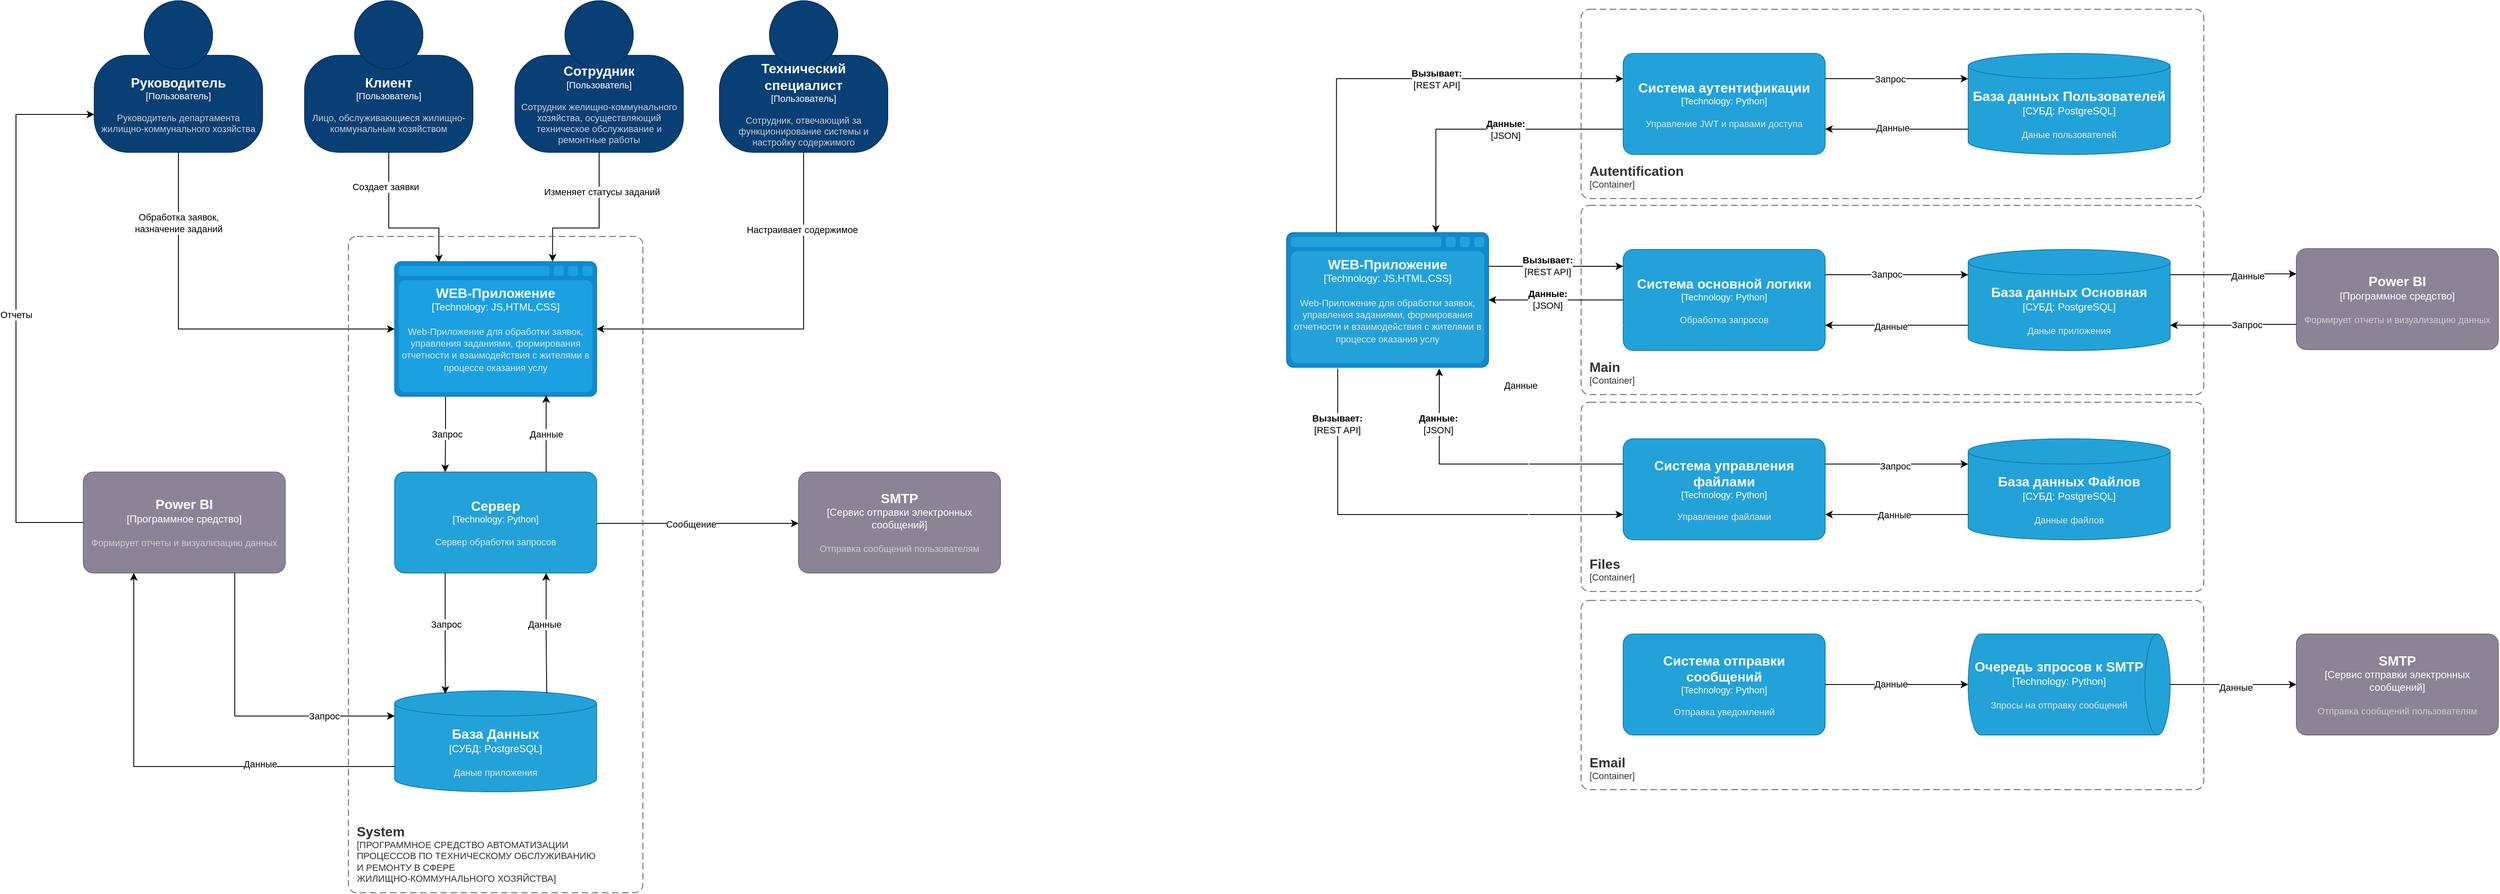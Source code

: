 <mxfile version="28.1.2">
  <diagram name="Страница — 1" id="4g0dmURMCN4IupDgDNnq">
    <mxGraphModel dx="3447" dy="1873" grid="1" gridSize="10" guides="1" tooltips="1" connect="1" arrows="1" fold="1" page="1" pageScale="1" pageWidth="827" pageHeight="1169" math="0" shadow="0">
      <root>
        <mxCell id="0" />
        <mxCell id="1" parent="0" />
        <mxCell id="97r_67RAFMuHjwdIxGZA-103" value="" style="group" vertex="1" connectable="0" parent="1">
          <mxGeometry x="1220" y="80" width="1440" height="927.5" as="geometry" />
        </mxCell>
        <object placeholders="1" c4Name="WEB-Приложение" c4Type="Technology" c4Technology="JS,HTML,CSS" c4Description="Web-Приложение для обработки заявок, управления заданиями, формирования отчетности и взаимодействия с жителями в процессе оказания услу" label="&lt;font style=&quot;font-size: 16px&quot;&gt;&lt;b&gt;%c4Name%&lt;/b&gt;&lt;/font&gt;&lt;div&gt;[%c4Type%:&amp;nbsp;%c4Technology%]&lt;/div&gt;&lt;br&gt;&lt;div&gt;&lt;font style=&quot;font-size: 11px&quot;&gt;&lt;font color=&quot;#E6E6E6&quot;&gt;%c4Description%&lt;/font&gt;&lt;/div&gt;" id="97r_67RAFMuHjwdIxGZA-47">
          <mxCell style="shape=mxgraph.c4.webBrowserContainer2;whiteSpace=wrap;html=1;boundedLbl=1;rounded=0;labelBackgroundColor=none;strokeColor=#118ACD;fillColor=#23A2D9;strokeColor=#118ACD;strokeColor2=#0E7DAD;fontSize=12;fontColor=#ffffff;align=center;metaEdit=1;points=[[0.5,0,0],[1,0.25,0],[1,0.5,0],[1,0.75,0],[0.5,1,0],[0,0.75,0],[0,0.5,0],[0,0.25,0]];resizable=0;" vertex="1" parent="97r_67RAFMuHjwdIxGZA-103">
            <mxGeometry y="265.5" width="240" height="160" as="geometry" />
          </mxCell>
        </object>
        <object placeholders="1" c4Name="База данных Пользователей" c4Type="СУБД" c4Technology="PostgreSQL" c4Description="Даные пользователей" label="&lt;font style=&quot;font-size: 16px&quot;&gt;&lt;b&gt;%c4Name%&lt;/b&gt;&lt;/font&gt;&lt;div&gt;[%c4Type%:&amp;nbsp;%c4Technology%]&lt;/div&gt;&lt;br&gt;&lt;div&gt;&lt;font style=&quot;font-size: 11px&quot;&gt;&lt;font color=&quot;#E6E6E6&quot;&gt;%c4Description%&lt;/font&gt;&lt;/div&gt;" id="97r_67RAFMuHjwdIxGZA-48">
          <mxCell style="shape=cylinder3;size=15;whiteSpace=wrap;html=1;boundedLbl=1;rounded=0;labelBackgroundColor=none;fillColor=#23A2D9;fontSize=12;fontColor=#ffffff;align=center;strokeColor=#0E7DAD;metaEdit=1;points=[[0.5,0,0],[1,0.25,0],[1,0.5,0],[1,0.75,0],[0.5,1,0],[0,0.75,0],[0,0.5,0],[0,0.25,0]];resizable=0;" vertex="1" parent="97r_67RAFMuHjwdIxGZA-103">
            <mxGeometry x="810" y="52.5" width="240" height="120" as="geometry" />
          </mxCell>
        </object>
        <object placeholders="1" c4Name="База данных Основная" c4Type="СУБД" c4Technology="PostgreSQL" c4Description="Даные приложения" label="&lt;font style=&quot;font-size: 16px&quot;&gt;&lt;b&gt;%c4Name%&lt;/b&gt;&lt;/font&gt;&lt;div&gt;[%c4Type%:&amp;nbsp;%c4Technology%]&lt;/div&gt;&lt;br&gt;&lt;div&gt;&lt;font style=&quot;font-size: 11px&quot;&gt;&lt;font color=&quot;#E6E6E6&quot;&gt;%c4Description%&lt;/font&gt;&lt;/div&gt;" id="97r_67RAFMuHjwdIxGZA-49">
          <mxCell style="shape=cylinder3;size=15;whiteSpace=wrap;html=1;boundedLbl=1;rounded=0;labelBackgroundColor=none;fillColor=#23A2D9;fontSize=12;fontColor=#ffffff;align=center;strokeColor=#0E7DAD;metaEdit=1;points=[[0.5,0,0],[1,0.25,0],[1,0.5,0],[1,0.75,0],[0.5,1,0],[0,0.75,0],[0,0.5,0],[0,0.25,0]];resizable=0;" vertex="1" parent="97r_67RAFMuHjwdIxGZA-103">
            <mxGeometry x="810" y="285.5" width="240" height="120" as="geometry" />
          </mxCell>
        </object>
        <object placeholders="1" c4Name="База данных Файлов" c4Type="СУБД" c4Technology="PostgreSQL" c4Description="Данные файлов" label="&lt;font style=&quot;font-size: 16px&quot;&gt;&lt;b&gt;%c4Name%&lt;/b&gt;&lt;/font&gt;&lt;div&gt;[%c4Type%:&amp;nbsp;%c4Technology%]&lt;/div&gt;&lt;br&gt;&lt;div&gt;&lt;font style=&quot;font-size: 11px&quot;&gt;&lt;font color=&quot;#E6E6E6&quot;&gt;%c4Description%&lt;/font&gt;&lt;/div&gt;" id="97r_67RAFMuHjwdIxGZA-50">
          <mxCell style="shape=cylinder3;size=15;whiteSpace=wrap;html=1;boundedLbl=1;rounded=0;labelBackgroundColor=none;fillColor=#23A2D9;fontSize=12;fontColor=#ffffff;align=center;strokeColor=#0E7DAD;metaEdit=1;points=[[0.5,0,0],[1,0.25,0],[1,0.5,0],[1,0.75,0],[0.5,1,0],[0,0.75,0],[0,0.5,0],[0,0.25,0]];resizable=0;" vertex="1" parent="97r_67RAFMuHjwdIxGZA-103">
            <mxGeometry x="810" y="510.5" width="240" height="120" as="geometry" />
          </mxCell>
        </object>
        <object placeholders="1" c4Name="Система основной логики" c4Type="Technology" c4Technology="Python" c4Description="Обработка запросов" label="&lt;font style=&quot;font-size: 16px&quot;&gt;&lt;b&gt;%c4Name%&lt;/b&gt;&lt;/font&gt;&lt;div&gt;[%c4Type%: %c4Technology%]&lt;/div&gt;&lt;br&gt;&lt;div&gt;&lt;font style=&quot;font-size: 11px&quot;&gt;&lt;font color=&quot;#E6E6E6&quot;&gt;%c4Description%&lt;/font&gt;&lt;/div&gt;" id="97r_67RAFMuHjwdIxGZA-51">
          <mxCell style="rounded=1;whiteSpace=wrap;html=1;fontSize=11;labelBackgroundColor=none;fillColor=#23A2D9;fontColor=#ffffff;align=center;arcSize=10;strokeColor=#0E7DAD;metaEdit=1;resizable=0;points=[[0.25,0,0],[0.5,0,0],[0.75,0,0],[1,0.25,0],[1,0.5,0],[1,0.75,0],[0.75,1,0],[0.5,1,0],[0.25,1,0],[0,0.75,0],[0,0.5,0],[0,0.25,0]];" vertex="1" parent="97r_67RAFMuHjwdIxGZA-103">
            <mxGeometry x="400" y="285.5" width="240" height="120" as="geometry" />
          </mxCell>
        </object>
        <object placeholders="1" c4Name="Система отправки сообщений" c4Type="Technology" c4Technology="Python" c4Description="Отправка уведомлений" label="&lt;font style=&quot;font-size: 16px&quot;&gt;&lt;b&gt;%c4Name%&lt;/b&gt;&lt;/font&gt;&lt;div&gt;[%c4Type%: %c4Technology%]&lt;/div&gt;&lt;br&gt;&lt;div&gt;&lt;font style=&quot;font-size: 11px&quot;&gt;&lt;font color=&quot;#E6E6E6&quot;&gt;%c4Description%&lt;/font&gt;&lt;/div&gt;" id="97r_67RAFMuHjwdIxGZA-52">
          <mxCell style="rounded=1;whiteSpace=wrap;html=1;fontSize=11;labelBackgroundColor=none;fillColor=#23A2D9;fontColor=#ffffff;align=center;arcSize=10;strokeColor=#0E7DAD;metaEdit=1;resizable=0;points=[[0.25,0,0],[0.5,0,0],[0.75,0,0],[1,0.25,0],[1,0.5,0],[1,0.75,0],[0.75,1,0],[0.5,1,0],[0.25,1,0],[0,0.75,0],[0,0.5,0],[0,0.25,0]];" vertex="1" parent="97r_67RAFMuHjwdIxGZA-103">
            <mxGeometry x="400" y="742.5" width="240" height="120" as="geometry" />
          </mxCell>
        </object>
        <object placeholders="1" c4Name="Система аутентификации" c4Type="Technology" c4Technology="Python" c4Description="Управление JWT и правами доступа" label="&lt;font style=&quot;font-size: 16px&quot;&gt;&lt;b&gt;%c4Name%&lt;/b&gt;&lt;/font&gt;&lt;div&gt;[%c4Type%: %c4Technology%]&lt;/div&gt;&lt;br&gt;&lt;div&gt;&lt;font style=&quot;font-size: 11px&quot;&gt;&lt;font color=&quot;#E6E6E6&quot;&gt;%c4Description%&lt;/font&gt;&lt;/div&gt;" id="97r_67RAFMuHjwdIxGZA-53">
          <mxCell style="rounded=1;whiteSpace=wrap;html=1;fontSize=11;labelBackgroundColor=none;fillColor=#23A2D9;fontColor=#ffffff;align=center;arcSize=10;strokeColor=#0E7DAD;metaEdit=1;resizable=0;points=[[0.25,0,0],[0.5,0,0],[0.75,0,0],[1,0.25,0],[1,0.5,0],[1,0.75,0],[0.75,1,0],[0.5,1,0],[0.25,1,0],[0,0.75,0],[0,0.5,0],[0,0.25,0]];" vertex="1" parent="97r_67RAFMuHjwdIxGZA-103">
            <mxGeometry x="400" y="52.5" width="240" height="120" as="geometry" />
          </mxCell>
        </object>
        <object placeholders="1" c4Name="Система управления файлами" c4Type="Technology" c4Technology="Python" c4Description="Управление файлами" label="&lt;font style=&quot;font-size: 16px&quot;&gt;&lt;b&gt;%c4Name%&lt;/b&gt;&lt;/font&gt;&lt;div&gt;[%c4Type%: %c4Technology%]&lt;/div&gt;&lt;br&gt;&lt;div&gt;&lt;font style=&quot;font-size: 11px&quot;&gt;&lt;font color=&quot;#E6E6E6&quot;&gt;%c4Description%&lt;/font&gt;&lt;/div&gt;" id="97r_67RAFMuHjwdIxGZA-54">
          <mxCell style="rounded=1;whiteSpace=wrap;html=1;fontSize=11;labelBackgroundColor=none;fillColor=#23A2D9;fontColor=#ffffff;align=center;arcSize=10;strokeColor=#0E7DAD;metaEdit=1;resizable=0;points=[[0.25,0,0],[0.5,0,0],[0.75,0,0],[1,0.25,0],[1,0.5,0],[1,0.75,0],[0.75,1,0],[0.5,1,0],[0.25,1,0],[0,0.75,0],[0,0.5,0],[0,0.25,0]];" vertex="1" parent="97r_67RAFMuHjwdIxGZA-103">
            <mxGeometry x="400" y="510.5" width="240" height="120" as="geometry" />
          </mxCell>
        </object>
        <object placeholders="1" c4Name="Очередь зпросов к SMTP" c4Type="Technology" c4Technology="Python" c4Description="Зпросы на отправку сообщений" label="&lt;font style=&quot;font-size: 16px&quot;&gt;&lt;b&gt;%c4Name%&lt;/b&gt;&lt;/font&gt;&lt;div&gt;[%c4Type%:&amp;nbsp;%c4Technology%]&lt;/div&gt;&lt;br&gt;&lt;div&gt;&lt;font style=&quot;font-size: 11px&quot;&gt;&lt;font color=&quot;#E6E6E6&quot;&gt;%c4Description%&lt;/font&gt;&lt;/div&gt;" id="97r_67RAFMuHjwdIxGZA-55">
          <mxCell style="shape=cylinder3;size=15;direction=south;whiteSpace=wrap;html=1;boundedLbl=1;rounded=0;labelBackgroundColor=none;fillColor=#23A2D9;fontSize=12;fontColor=#ffffff;align=center;strokeColor=#0E7DAD;metaEdit=1;points=[[0.5,0,0],[1,0.25,0],[1,0.5,0],[1,0.75,0],[0.5,1,0],[0,0.75,0],[0,0.5,0],[0,0.25,0]];resizable=0;" vertex="1" parent="97r_67RAFMuHjwdIxGZA-103">
            <mxGeometry x="810" y="742.5" width="240" height="120" as="geometry" />
          </mxCell>
        </object>
        <object placeholders="1" c4Name="SMTP" c4Type="Сервис отправки электронных сообщений" c4Description="Отправка сообщений пользователям" label="&lt;font style=&quot;font-size: 16px&quot;&gt;&lt;b&gt;%c4Name%&lt;/b&gt;&lt;/font&gt;&lt;div&gt;[%c4Type%]&lt;/div&gt;&lt;br&gt;&lt;div&gt;&lt;font style=&quot;font-size: 11px&quot;&gt;&lt;font color=&quot;#cccccc&quot;&gt;%c4Description%&lt;/font&gt;&lt;/div&gt;" id="97r_67RAFMuHjwdIxGZA-56">
          <mxCell style="rounded=1;whiteSpace=wrap;html=1;labelBackgroundColor=none;fillColor=#8C8496;fontColor=#ffffff;align=center;arcSize=10;strokeColor=#736782;metaEdit=1;resizable=0;points=[[0.25,0,0],[0.5,0,0],[0.75,0,0],[1,0.25,0],[1,0.5,0],[1,0.75,0],[0.75,1,0],[0.5,1,0],[0.25,1,0],[0,0.75,0],[0,0.5,0],[0,0.25,0]];" vertex="1" parent="97r_67RAFMuHjwdIxGZA-103">
            <mxGeometry x="1200" y="742.5" width="240" height="120" as="geometry" />
          </mxCell>
        </object>
        <object placeholders="1" c4Name="Autentification" c4Type="ContainerScopeBoundary" c4Application="Container" label="&lt;font style=&quot;font-size: 16px&quot;&gt;&lt;b&gt;&lt;div style=&quot;text-align: left&quot;&gt;%c4Name%&lt;/div&gt;&lt;/b&gt;&lt;/font&gt;&lt;div style=&quot;text-align: left&quot;&gt;[%c4Application%]&lt;/div&gt;" id="97r_67RAFMuHjwdIxGZA-57">
          <mxCell style="rounded=1;fontSize=11;whiteSpace=wrap;html=1;dashed=1;arcSize=20;fillColor=none;strokeColor=#666666;fontColor=#333333;labelBackgroundColor=none;align=left;verticalAlign=bottom;labelBorderColor=none;spacingTop=0;spacing=10;dashPattern=8 4;metaEdit=1;rotatable=0;perimeter=rectanglePerimeter;noLabel=0;labelPadding=0;allowArrows=0;connectable=0;expand=0;recursiveResize=0;editable=1;pointerEvents=0;absoluteArcSize=1;points=[[0.25,0,0],[0.5,0,0],[0.75,0,0],[1,0.25,0],[1,0.5,0],[1,0.75,0],[0.75,1,0],[0.5,1,0],[0.25,1,0],[0,0.75,0],[0,0.5,0],[0,0.25,0]];" vertex="1" parent="97r_67RAFMuHjwdIxGZA-103">
            <mxGeometry x="350" width="740" height="225" as="geometry" />
          </mxCell>
        </object>
        <object placeholders="1" c4Name="Main" c4Type="ContainerScopeBoundary" c4Application="Container" label="&lt;font style=&quot;font-size: 16px&quot;&gt;&lt;b&gt;&lt;div style=&quot;text-align: left&quot;&gt;%c4Name%&lt;/div&gt;&lt;/b&gt;&lt;/font&gt;&lt;div style=&quot;text-align: left&quot;&gt;[%c4Application%]&lt;/div&gt;" id="97r_67RAFMuHjwdIxGZA-58">
          <mxCell style="rounded=1;fontSize=11;whiteSpace=wrap;html=1;dashed=1;arcSize=20;fillColor=none;strokeColor=#666666;fontColor=#333333;labelBackgroundColor=none;align=left;verticalAlign=bottom;labelBorderColor=none;spacingTop=0;spacing=10;dashPattern=8 4;metaEdit=1;rotatable=0;perimeter=rectanglePerimeter;noLabel=0;labelPadding=0;allowArrows=0;connectable=0;expand=0;recursiveResize=0;editable=1;pointerEvents=0;absoluteArcSize=1;points=[[0.25,0,0],[0.5,0,0],[0.75,0,0],[1,0.25,0],[1,0.5,0],[1,0.75,0],[0.75,1,0],[0.5,1,0],[0.25,1,0],[0,0.75,0],[0,0.5,0],[0,0.25,0]];" vertex="1" parent="97r_67RAFMuHjwdIxGZA-103">
            <mxGeometry x="350" y="233" width="740" height="225" as="geometry" />
          </mxCell>
        </object>
        <object placeholders="1" c4Name="Files" c4Type="ContainerScopeBoundary" c4Application="Container" label="&lt;font style=&quot;font-size: 16px&quot;&gt;&lt;b&gt;&lt;div style=&quot;text-align: left&quot;&gt;%c4Name%&lt;/div&gt;&lt;/b&gt;&lt;/font&gt;&lt;div style=&quot;text-align: left&quot;&gt;[%c4Application%]&lt;/div&gt;" id="97r_67RAFMuHjwdIxGZA-59">
          <mxCell style="rounded=1;fontSize=11;whiteSpace=wrap;html=1;dashed=1;arcSize=20;fillColor=none;strokeColor=#666666;fontColor=#333333;labelBackgroundColor=none;align=left;verticalAlign=bottom;labelBorderColor=none;spacingTop=0;spacing=10;dashPattern=8 4;metaEdit=1;rotatable=0;perimeter=rectanglePerimeter;noLabel=0;labelPadding=0;allowArrows=0;connectable=0;expand=0;recursiveResize=0;editable=1;pointerEvents=0;absoluteArcSize=1;points=[[0.25,0,0],[0.5,0,0],[0.75,0,0],[1,0.25,0],[1,0.5,0],[1,0.75,0],[0.75,1,0],[0.5,1,0],[0.25,1,0],[0,0.75,0],[0,0.5,0],[0,0.25,0]];" vertex="1" parent="97r_67RAFMuHjwdIxGZA-103">
            <mxGeometry x="350" y="467" width="740" height="225" as="geometry" />
          </mxCell>
        </object>
        <object placeholders="1" c4Name="Email" c4Type="ContainerScopeBoundary" c4Application="Container" label="&lt;font style=&quot;font-size: 16px&quot;&gt;&lt;b&gt;&lt;div style=&quot;text-align: left&quot;&gt;%c4Name%&lt;/div&gt;&lt;/b&gt;&lt;/font&gt;&lt;div style=&quot;text-align: left&quot;&gt;[%c4Application%]&lt;/div&gt;" id="97r_67RAFMuHjwdIxGZA-60">
          <mxCell style="rounded=1;fontSize=11;whiteSpace=wrap;html=1;dashed=1;arcSize=20;fillColor=none;strokeColor=#666666;fontColor=#333333;labelBackgroundColor=none;align=left;verticalAlign=bottom;labelBorderColor=none;spacingTop=0;spacing=10;dashPattern=8 4;metaEdit=1;rotatable=0;perimeter=rectanglePerimeter;noLabel=0;labelPadding=0;allowArrows=0;connectable=0;expand=0;recursiveResize=0;editable=1;pointerEvents=0;absoluteArcSize=1;points=[[0.25,0,0],[0.5,0,0],[0.75,0,0],[1,0.25,0],[1,0.5,0],[1,0.75,0],[0.75,1,0],[0.5,1,0],[0.25,1,0],[0,0.75,0],[0,0.5,0],[0,0.25,0]];" vertex="1" parent="97r_67RAFMuHjwdIxGZA-103">
            <mxGeometry x="350" y="702.5" width="740" height="225" as="geometry" />
          </mxCell>
        </object>
        <mxCell id="97r_67RAFMuHjwdIxGZA-61" style="edgeStyle=orthogonalEdgeStyle;rounded=0;orthogonalLoop=1;jettySize=auto;html=1;exitX=0.247;exitY=0;exitDx=0;exitDy=0;exitPerimeter=0;entryX=0;entryY=0.25;entryDx=0;entryDy=0;entryPerimeter=0;" edge="1" parent="97r_67RAFMuHjwdIxGZA-103" source="97r_67RAFMuHjwdIxGZA-47" target="97r_67RAFMuHjwdIxGZA-53">
          <mxGeometry relative="1" as="geometry" />
        </mxCell>
        <mxCell id="97r_67RAFMuHjwdIxGZA-85" value="&lt;b&gt;Вызывает:&lt;/b&gt;&lt;br&gt;[REST API]" style="edgeLabel;html=1;align=center;verticalAlign=middle;resizable=0;points=[];" vertex="1" connectable="0" parent="97r_67RAFMuHjwdIxGZA-61">
          <mxGeometry x="0.152" relative="1" as="geometry">
            <mxPoint as="offset" />
          </mxGeometry>
        </mxCell>
        <mxCell id="97r_67RAFMuHjwdIxGZA-62" style="edgeStyle=orthogonalEdgeStyle;rounded=0;orthogonalLoop=1;jettySize=auto;html=1;exitX=1;exitY=0.25;exitDx=0;exitDy=0;exitPerimeter=0;entryX=0;entryY=0.25;entryDx=0;entryDy=0;entryPerimeter=0;" edge="1" parent="97r_67RAFMuHjwdIxGZA-103" source="97r_67RAFMuHjwdIxGZA-53" target="97r_67RAFMuHjwdIxGZA-48">
          <mxGeometry relative="1" as="geometry" />
        </mxCell>
        <mxCell id="97r_67RAFMuHjwdIxGZA-92" value="Запрос" style="edgeLabel;html=1;align=center;verticalAlign=middle;resizable=0;points=[];" vertex="1" connectable="0" parent="97r_67RAFMuHjwdIxGZA-62">
          <mxGeometry x="-0.102" relative="1" as="geometry">
            <mxPoint as="offset" />
          </mxGeometry>
        </mxCell>
        <mxCell id="97r_67RAFMuHjwdIxGZA-63" style="edgeStyle=orthogonalEdgeStyle;rounded=0;orthogonalLoop=1;jettySize=auto;html=1;exitX=0;exitY=0.75;exitDx=0;exitDy=0;exitPerimeter=0;entryX=1;entryY=0.75;entryDx=0;entryDy=0;entryPerimeter=0;" edge="1" parent="97r_67RAFMuHjwdIxGZA-103" source="97r_67RAFMuHjwdIxGZA-48" target="97r_67RAFMuHjwdIxGZA-53">
          <mxGeometry relative="1" as="geometry" />
        </mxCell>
        <mxCell id="97r_67RAFMuHjwdIxGZA-93" value="Данные" style="edgeLabel;html=1;align=center;verticalAlign=middle;resizable=0;points=[];" vertex="1" connectable="0" parent="97r_67RAFMuHjwdIxGZA-63">
          <mxGeometry x="0.059" y="-2" relative="1" as="geometry">
            <mxPoint as="offset" />
          </mxGeometry>
        </mxCell>
        <mxCell id="97r_67RAFMuHjwdIxGZA-64" style="edgeStyle=orthogonalEdgeStyle;rounded=0;orthogonalLoop=1;jettySize=auto;html=1;exitX=1;exitY=0.25;exitDx=0;exitDy=0;exitPerimeter=0;entryX=0;entryY=0.25;entryDx=0;entryDy=0;entryPerimeter=0;" edge="1" parent="97r_67RAFMuHjwdIxGZA-103" source="97r_67RAFMuHjwdIxGZA-51" target="97r_67RAFMuHjwdIxGZA-49">
          <mxGeometry relative="1" as="geometry" />
        </mxCell>
        <mxCell id="97r_67RAFMuHjwdIxGZA-94" value="Запрос" style="edgeLabel;html=1;align=center;verticalAlign=middle;resizable=0;points=[];" vertex="1" connectable="0" parent="97r_67RAFMuHjwdIxGZA-64">
          <mxGeometry x="-0.143" y="1" relative="1" as="geometry">
            <mxPoint as="offset" />
          </mxGeometry>
        </mxCell>
        <mxCell id="97r_67RAFMuHjwdIxGZA-65" style="edgeStyle=orthogonalEdgeStyle;rounded=0;orthogonalLoop=1;jettySize=auto;html=1;exitX=0;exitY=0.75;exitDx=0;exitDy=0;exitPerimeter=0;entryX=1;entryY=0.75;entryDx=0;entryDy=0;entryPerimeter=0;" edge="1" parent="97r_67RAFMuHjwdIxGZA-103" source="97r_67RAFMuHjwdIxGZA-49" target="97r_67RAFMuHjwdIxGZA-51">
          <mxGeometry relative="1" as="geometry" />
        </mxCell>
        <mxCell id="97r_67RAFMuHjwdIxGZA-95" value="Данные" style="edgeLabel;html=1;align=center;verticalAlign=middle;resizable=0;points=[];" vertex="1" connectable="0" parent="97r_67RAFMuHjwdIxGZA-65">
          <mxGeometry x="0.087" y="1" relative="1" as="geometry">
            <mxPoint as="offset" />
          </mxGeometry>
        </mxCell>
        <mxCell id="97r_67RAFMuHjwdIxGZA-66" style="edgeStyle=orthogonalEdgeStyle;rounded=0;orthogonalLoop=1;jettySize=auto;html=1;exitX=1;exitY=0.25;exitDx=0;exitDy=0;exitPerimeter=0;entryX=0;entryY=0.25;entryDx=0;entryDy=0;entryPerimeter=0;" edge="1" parent="97r_67RAFMuHjwdIxGZA-103" source="97r_67RAFMuHjwdIxGZA-54" target="97r_67RAFMuHjwdIxGZA-50">
          <mxGeometry relative="1" as="geometry" />
        </mxCell>
        <mxCell id="97r_67RAFMuHjwdIxGZA-96" value="Запрос" style="edgeLabel;html=1;align=center;verticalAlign=middle;resizable=0;points=[];" vertex="1" connectable="0" parent="97r_67RAFMuHjwdIxGZA-66">
          <mxGeometry x="-0.031" y="-2" relative="1" as="geometry">
            <mxPoint as="offset" />
          </mxGeometry>
        </mxCell>
        <mxCell id="97r_67RAFMuHjwdIxGZA-67" style="edgeStyle=orthogonalEdgeStyle;rounded=0;orthogonalLoop=1;jettySize=auto;html=1;exitX=0;exitY=0.75;exitDx=0;exitDy=0;exitPerimeter=0;entryX=1;entryY=0.75;entryDx=0;entryDy=0;entryPerimeter=0;" edge="1" parent="97r_67RAFMuHjwdIxGZA-103" source="97r_67RAFMuHjwdIxGZA-50" target="97r_67RAFMuHjwdIxGZA-54">
          <mxGeometry relative="1" as="geometry" />
        </mxCell>
        <mxCell id="97r_67RAFMuHjwdIxGZA-97" value="Данные" style="edgeLabel;html=1;align=center;verticalAlign=middle;resizable=0;points=[];" vertex="1" connectable="0" parent="97r_67RAFMuHjwdIxGZA-67">
          <mxGeometry x="0.04" relative="1" as="geometry">
            <mxPoint as="offset" />
          </mxGeometry>
        </mxCell>
        <mxCell id="97r_67RAFMuHjwdIxGZA-71" style="edgeStyle=orthogonalEdgeStyle;rounded=0;orthogonalLoop=1;jettySize=auto;html=1;exitX=1;exitY=0.5;exitDx=0;exitDy=0;exitPerimeter=0;entryX=0.5;entryY=1;entryDx=0;entryDy=0;entryPerimeter=0;" edge="1" parent="97r_67RAFMuHjwdIxGZA-103" source="97r_67RAFMuHjwdIxGZA-52" target="97r_67RAFMuHjwdIxGZA-55">
          <mxGeometry relative="1" as="geometry" />
        </mxCell>
        <mxCell id="97r_67RAFMuHjwdIxGZA-99" value="Данные" style="edgeLabel;html=1;align=center;verticalAlign=middle;resizable=0;points=[];" vertex="1" connectable="0" parent="97r_67RAFMuHjwdIxGZA-71">
          <mxGeometry x="-0.081" y="1" relative="1" as="geometry">
            <mxPoint as="offset" />
          </mxGeometry>
        </mxCell>
        <mxCell id="97r_67RAFMuHjwdIxGZA-72" style="edgeStyle=orthogonalEdgeStyle;rounded=0;orthogonalLoop=1;jettySize=auto;html=1;exitX=0.5;exitY=0;exitDx=0;exitDy=0;exitPerimeter=0;entryX=0;entryY=0.5;entryDx=0;entryDy=0;entryPerimeter=0;" edge="1" parent="97r_67RAFMuHjwdIxGZA-103" source="97r_67RAFMuHjwdIxGZA-55" target="97r_67RAFMuHjwdIxGZA-56">
          <mxGeometry relative="1" as="geometry" />
        </mxCell>
        <mxCell id="97r_67RAFMuHjwdIxGZA-100" value="Данные" style="edgeLabel;html=1;align=center;verticalAlign=middle;resizable=0;points=[];" vertex="1" connectable="0" parent="97r_67RAFMuHjwdIxGZA-72">
          <mxGeometry x="0.042" y="-3" relative="1" as="geometry">
            <mxPoint as="offset" />
          </mxGeometry>
        </mxCell>
        <mxCell id="97r_67RAFMuHjwdIxGZA-73" style="edgeStyle=orthogonalEdgeStyle;rounded=0;orthogonalLoop=1;jettySize=auto;html=1;exitX=0;exitY=0.75;exitDx=0;exitDy=0;exitPerimeter=0;entryX=0.739;entryY=0;entryDx=0;entryDy=0;entryPerimeter=0;" edge="1" parent="97r_67RAFMuHjwdIxGZA-103" source="97r_67RAFMuHjwdIxGZA-53" target="97r_67RAFMuHjwdIxGZA-47">
          <mxGeometry relative="1" as="geometry" />
        </mxCell>
        <mxCell id="97r_67RAFMuHjwdIxGZA-74" style="edgeStyle=orthogonalEdgeStyle;rounded=0;orthogonalLoop=1;jettySize=auto;html=1;exitX=1;exitY=0.25;exitDx=0;exitDy=0;exitPerimeter=0;" edge="1" parent="97r_67RAFMuHjwdIxGZA-103" source="97r_67RAFMuHjwdIxGZA-47">
          <mxGeometry relative="1" as="geometry">
            <mxPoint x="400" y="305.5" as="targetPoint" />
          </mxGeometry>
        </mxCell>
        <mxCell id="97r_67RAFMuHjwdIxGZA-75" style="edgeStyle=orthogonalEdgeStyle;rounded=0;orthogonalLoop=1;jettySize=auto;html=1;exitX=1;exitY=0.5;exitDx=0;exitDy=0;exitPerimeter=0;entryX=0;entryY=0.5;entryDx=0;entryDy=0;entryPerimeter=0;startArrow=classic;startFill=1;endArrow=none;endFill=0;" edge="1" parent="97r_67RAFMuHjwdIxGZA-103" source="97r_67RAFMuHjwdIxGZA-47" target="97r_67RAFMuHjwdIxGZA-51">
          <mxGeometry relative="1" as="geometry" />
        </mxCell>
        <mxCell id="97r_67RAFMuHjwdIxGZA-76" style="edgeStyle=orthogonalEdgeStyle;rounded=0;orthogonalLoop=1;jettySize=auto;html=1;exitX=0;exitY=0.25;exitDx=0;exitDy=0;exitPerimeter=0;entryX=0.756;entryY=1.01;entryDx=0;entryDy=0;entryPerimeter=0;" edge="1" parent="97r_67RAFMuHjwdIxGZA-103" source="97r_67RAFMuHjwdIxGZA-54" target="97r_67RAFMuHjwdIxGZA-47">
          <mxGeometry relative="1" as="geometry" />
        </mxCell>
        <mxCell id="97r_67RAFMuHjwdIxGZA-77" style="edgeStyle=orthogonalEdgeStyle;rounded=0;orthogonalLoop=1;jettySize=auto;html=1;exitX=0;exitY=0.75;exitDx=0;exitDy=0;exitPerimeter=0;entryX=0.253;entryY=1.01;entryDx=0;entryDy=0;entryPerimeter=0;startArrow=classic;startFill=1;endArrow=none;endFill=0;" edge="1" parent="97r_67RAFMuHjwdIxGZA-103" source="97r_67RAFMuHjwdIxGZA-54" target="97r_67RAFMuHjwdIxGZA-47">
          <mxGeometry relative="1" as="geometry" />
        </mxCell>
        <object placeholders="1" c4Type="Relationship" id="97r_67RAFMuHjwdIxGZA-79">
          <mxCell style="endArrow=classic;html=1;fontSize=10;fontColor=#404040;strokeWidth=1;endFill=1;strokeColor=#FFFFFF;elbow=vertical;metaEdit=1;endSize=6;startSize=5;jumpStyle=arc;jumpSize=16;rounded=0;edgeStyle=orthogonalEdgeStyle;shadow=0;exitX=0;exitY=0.75;exitDx=0;exitDy=0;exitPerimeter=0;entryX=0;entryY=0.5;entryDx=0;entryDy=0;entryPerimeter=0;" edge="1" parent="97r_67RAFMuHjwdIxGZA-103" source="97r_67RAFMuHjwdIxGZA-51" target="97r_67RAFMuHjwdIxGZA-52">
            <mxGeometry width="240" relative="1" as="geometry">
              <mxPoint x="190" y="412.5" as="sourcePoint" />
              <mxPoint x="310" y="632.5" as="targetPoint" />
              <Array as="points">
                <mxPoint x="280" y="375.5" />
                <mxPoint x="280" y="802.5" />
              </Array>
            </mxGeometry>
          </mxCell>
        </object>
        <mxCell id="97r_67RAFMuHjwdIxGZA-98" value="Данные" style="edgeLabel;html=1;align=center;verticalAlign=middle;resizable=0;points=[];" vertex="1" connectable="0" parent="97r_67RAFMuHjwdIxGZA-79">
          <mxGeometry x="-0.427" y="-2" relative="1" as="geometry">
            <mxPoint as="offset" />
          </mxGeometry>
        </mxCell>
        <object placeholders="1" c4Name="Power BI" c4Type="Программное средство" c4Description="Формирует отчеты и визуализацию данных" label="&lt;font style=&quot;font-size: 16px&quot;&gt;&lt;b&gt;%c4Name%&lt;/b&gt;&lt;/font&gt;&lt;div&gt;[%c4Type%]&lt;/div&gt;&lt;br&gt;&lt;div&gt;&lt;font style=&quot;font-size: 11px&quot;&gt;&lt;font color=&quot;#cccccc&quot;&gt;%c4Description%&lt;/font&gt;&lt;/div&gt;" id="97r_67RAFMuHjwdIxGZA-80">
          <mxCell style="rounded=1;whiteSpace=wrap;html=1;labelBackgroundColor=none;fillColor=#8C8496;fontColor=#ffffff;align=center;arcSize=10;strokeColor=#736782;metaEdit=1;resizable=0;points=[[0.25,0,0],[0.5,0,0],[0.75,0,0],[1,0.25,0],[1,0.5,0],[1,0.75,0],[0.75,1,0],[0.5,1,0],[0.25,1,0],[0,0.75,0],[0,0.5,0],[0,0.25,0]];" vertex="1" parent="97r_67RAFMuHjwdIxGZA-103">
            <mxGeometry x="1200" y="284.5" width="240" height="120" as="geometry" />
          </mxCell>
        </object>
        <mxCell id="97r_67RAFMuHjwdIxGZA-81" style="edgeStyle=orthogonalEdgeStyle;rounded=0;orthogonalLoop=1;jettySize=auto;html=1;exitX=1;exitY=0.25;exitDx=0;exitDy=0;exitPerimeter=0;entryX=0;entryY=0.25;entryDx=0;entryDy=0;entryPerimeter=0;" edge="1" parent="97r_67RAFMuHjwdIxGZA-103" source="97r_67RAFMuHjwdIxGZA-49" target="97r_67RAFMuHjwdIxGZA-80">
          <mxGeometry relative="1" as="geometry" />
        </mxCell>
        <mxCell id="97r_67RAFMuHjwdIxGZA-102" value="Данные" style="edgeLabel;html=1;align=center;verticalAlign=middle;resizable=0;points=[];" vertex="1" connectable="0" parent="97r_67RAFMuHjwdIxGZA-81">
          <mxGeometry x="0.225" y="-2" relative="1" as="geometry">
            <mxPoint as="offset" />
          </mxGeometry>
        </mxCell>
        <mxCell id="97r_67RAFMuHjwdIxGZA-82" style="edgeStyle=orthogonalEdgeStyle;rounded=0;orthogonalLoop=1;jettySize=auto;html=1;exitX=0;exitY=0.75;exitDx=0;exitDy=0;exitPerimeter=0;entryX=1;entryY=0.75;entryDx=0;entryDy=0;entryPerimeter=0;" edge="1" parent="97r_67RAFMuHjwdIxGZA-103" source="97r_67RAFMuHjwdIxGZA-80" target="97r_67RAFMuHjwdIxGZA-49">
          <mxGeometry relative="1" as="geometry" />
        </mxCell>
        <mxCell id="97r_67RAFMuHjwdIxGZA-101" value="Запрос" style="edgeLabel;html=1;align=center;verticalAlign=middle;resizable=0;points=[];" vertex="1" connectable="0" parent="97r_67RAFMuHjwdIxGZA-82">
          <mxGeometry x="-0.21" relative="1" as="geometry">
            <mxPoint as="offset" />
          </mxGeometry>
        </mxCell>
        <mxCell id="97r_67RAFMuHjwdIxGZA-86" value="&lt;b&gt;Вызывает:&lt;/b&gt;&lt;br&gt;[REST API]" style="edgeLabel;html=1;align=center;verticalAlign=middle;resizable=0;points=[];" vertex="1" connectable="0" parent="97r_67RAFMuHjwdIxGZA-103">
          <mxGeometry x="310" y="304.5" as="geometry" />
        </mxCell>
        <mxCell id="97r_67RAFMuHjwdIxGZA-87" value="&lt;b&gt;Вызывает:&lt;/b&gt;&lt;br&gt;[REST API]" style="edgeLabel;html=1;align=center;verticalAlign=middle;resizable=0;points=[];" vertex="1" connectable="0" parent="97r_67RAFMuHjwdIxGZA-103">
          <mxGeometry x="60" y="492.5" as="geometry" />
        </mxCell>
        <mxCell id="97r_67RAFMuHjwdIxGZA-88" value="&lt;b&gt;Данные:&lt;/b&gt;&lt;br&gt;[JSON]" style="edgeLabel;html=1;align=center;verticalAlign=middle;resizable=0;points=[];" vertex="1" connectable="0" parent="97r_67RAFMuHjwdIxGZA-103">
          <mxGeometry x="260" y="142.5" as="geometry" />
        </mxCell>
        <mxCell id="97r_67RAFMuHjwdIxGZA-90" value="&lt;b&gt;Данные:&lt;/b&gt;&lt;br&gt;[JSON]" style="edgeLabel;html=1;align=center;verticalAlign=middle;resizable=0;points=[];" vertex="1" connectable="0" parent="97r_67RAFMuHjwdIxGZA-103">
          <mxGeometry x="310" y="344.5" as="geometry" />
        </mxCell>
        <mxCell id="97r_67RAFMuHjwdIxGZA-91" value="&lt;b&gt;Данные:&lt;/b&gt;&lt;br&gt;[JSON]" style="edgeLabel;html=1;align=center;verticalAlign=middle;resizable=0;points=[];" vertex="1" connectable="0" parent="97r_67RAFMuHjwdIxGZA-103">
          <mxGeometry x="180" y="492.5" as="geometry" />
        </mxCell>
        <mxCell id="97r_67RAFMuHjwdIxGZA-104" value="" style="group" vertex="1" connectable="0" parent="1">
          <mxGeometry x="-290" y="70" width="1170" height="1060" as="geometry" />
        </mxCell>
        <object placeholders="1" c4Name="Руководитель" c4Type="Пользователь" c4Description="Руководитель департамента жилищно-коммунального хозяйства" label="&lt;font style=&quot;font-size: 16px&quot;&gt;&lt;b&gt;%c4Name%&lt;/b&gt;&lt;/font&gt;&lt;div&gt;[%c4Type%]&lt;/div&gt;&lt;br&gt;&lt;div&gt;&lt;font style=&quot;font-size: 11px&quot;&gt;&lt;font color=&quot;#cccccc&quot;&gt;%c4Description%&lt;/font&gt;&lt;/div&gt;" id="97r_67RAFMuHjwdIxGZA-2">
          <mxCell style="html=1;fontSize=11;dashed=0;whiteSpace=wrap;fillColor=#083F75;strokeColor=#06315C;fontColor=#ffffff;shape=mxgraph.c4.person2;align=center;metaEdit=1;points=[[0.5,0,0],[1,0.5,0],[1,0.75,0],[0.75,1,0],[0.5,1,0],[0.25,1,0],[0,0.75,0],[0,0.5,0]];resizable=0;" vertex="1" parent="97r_67RAFMuHjwdIxGZA-104">
            <mxGeometry x="93" width="200" height="180" as="geometry" />
          </mxCell>
        </object>
        <object placeholders="1" c4Name="Технический &#xa;специалист" c4Type="Пользователь" c4Description="Сотрудник, отвечающий за функционирование системы и настройку содержимого" label="&lt;font style=&quot;font-size: 16px&quot;&gt;&lt;b&gt;%c4Name%&lt;/b&gt;&lt;/font&gt;&lt;div&gt;[%c4Type%]&lt;/div&gt;&lt;br&gt;&lt;div&gt;&lt;font style=&quot;font-size: 11px&quot;&gt;&lt;font color=&quot;#cccccc&quot;&gt;%c4Description%&lt;/font&gt;&lt;/div&gt;" id="97r_67RAFMuHjwdIxGZA-3">
          <mxCell style="html=1;fontSize=11;dashed=0;whiteSpace=wrap;fillColor=#083F75;strokeColor=#06315C;fontColor=#ffffff;shape=mxgraph.c4.person2;align=center;metaEdit=1;points=[[0.5,0,0],[1,0.5,0],[1,0.75,0],[0.75,1,0],[0.5,1,0],[0.25,1,0],[0,0.75,0],[0,0.5,0]];resizable=0;" vertex="1" parent="97r_67RAFMuHjwdIxGZA-104">
            <mxGeometry x="836" width="200" height="180" as="geometry" />
          </mxCell>
        </object>
        <object placeholders="1" c4Name="Сотрудник" c4Type="Пользователь" c4Description="Сотрудник желищно-коммунального хозяйства, осуществляющий техническое обслуживание и ремонтные работы " label="&lt;font style=&quot;font-size: 16px&quot;&gt;&lt;b&gt;%c4Name%&lt;/b&gt;&lt;/font&gt;&lt;div&gt;[%c4Type%]&lt;/div&gt;&lt;br&gt;&lt;div&gt;&lt;font style=&quot;font-size: 11px&quot;&gt;&lt;font color=&quot;#cccccc&quot;&gt;%c4Description%&lt;/font&gt;&lt;/div&gt;" id="97r_67RAFMuHjwdIxGZA-4">
          <mxCell style="html=1;fontSize=11;dashed=0;whiteSpace=wrap;fillColor=#083F75;strokeColor=#06315C;fontColor=#ffffff;shape=mxgraph.c4.person2;align=center;metaEdit=1;points=[[0.5,0,0],[1,0.5,0],[1,0.75,0],[0.75,1,0],[0.5,1,0],[0.25,1,0],[0,0.75,0],[0,0.5,0]];resizable=0;" vertex="1" parent="97r_67RAFMuHjwdIxGZA-104">
            <mxGeometry x="593" width="200" height="180" as="geometry" />
          </mxCell>
        </object>
        <object placeholders="1" c4Name="WEB-Приложение" c4Type="Technology" c4Technology="JS,HTML,CSS" c4Description="Web-Приложение для обработки заявок, управления заданиями, формирования отчетности и взаимодействия с жителями в процессе оказания услу" label="&lt;font style=&quot;font-size: 16px&quot;&gt;&lt;b&gt;%c4Name%&lt;/b&gt;&lt;/font&gt;&lt;div&gt;[%c4Type%:&amp;nbsp;%c4Technology%]&lt;/div&gt;&lt;br&gt;&lt;div&gt;&lt;font style=&quot;font-size: 11px&quot;&gt;&lt;font color=&quot;#E6E6E6&quot;&gt;%c4Description%&lt;/font&gt;&lt;/div&gt;" id="97r_67RAFMuHjwdIxGZA-6">
          <mxCell style="shape=mxgraph.c4.webBrowserContainer2;whiteSpace=wrap;html=1;boundedLbl=1;rounded=0;labelBackgroundColor=none;strokeColor=#006EAF;fillColor=#1ba1e2;strokeColor=#118ACD;strokeColor2=#0E7DAD;fontSize=12;fontColor=#ffffff;align=center;metaEdit=1;points=[[0.5,0,0],[1,0.25,0],[1,0.5,0],[1,0.75,0],[0.5,1,0],[0,0.75,0],[0,0.5,0],[0,0.25,0]];resizable=0;" vertex="1" parent="97r_67RAFMuHjwdIxGZA-104">
            <mxGeometry x="450" y="310" width="240" height="160" as="geometry" />
          </mxCell>
        </object>
        <object placeholders="1" c4Name="Клиент" c4Type="Пользователь" c4Description="Лицо, обслуживающиеся жилищно-коммунальным хозяйством" label="&lt;font style=&quot;font-size: 16px&quot;&gt;&lt;b&gt;%c4Name%&lt;/b&gt;&lt;/font&gt;&lt;div&gt;[%c4Type%]&lt;/div&gt;&lt;br&gt;&lt;div&gt;&lt;font style=&quot;font-size: 11px&quot;&gt;&lt;font color=&quot;#cccccc&quot;&gt;%c4Description%&lt;/font&gt;&lt;/div&gt;" id="97r_67RAFMuHjwdIxGZA-8">
          <mxCell style="html=1;fontSize=11;dashed=0;whiteSpace=wrap;fillColor=#083F75;strokeColor=#06315C;fontColor=#ffffff;shape=mxgraph.c4.person2;align=center;metaEdit=1;points=[[0.5,0,0],[1,0.5,0],[1,0.75,0],[0.75,1,0],[0.5,1,0],[0.25,1,0],[0,0.75,0],[0,0.5,0]];resizable=0;" vertex="1" parent="97r_67RAFMuHjwdIxGZA-104">
            <mxGeometry x="343" width="200" height="180" as="geometry" />
          </mxCell>
        </object>
        <mxCell id="97r_67RAFMuHjwdIxGZA-11" style="edgeStyle=orthogonalEdgeStyle;rounded=0;orthogonalLoop=1;jettySize=auto;html=1;exitX=0.5;exitY=1;exitDx=0;exitDy=0;exitPerimeter=0;entryX=1;entryY=0.5;entryDx=0;entryDy=0;entryPerimeter=0;" edge="1" parent="97r_67RAFMuHjwdIxGZA-104" source="97r_67RAFMuHjwdIxGZA-3" target="97r_67RAFMuHjwdIxGZA-6">
          <mxGeometry relative="1" as="geometry" />
        </mxCell>
        <mxCell id="97r_67RAFMuHjwdIxGZA-35" value="Настраивает содержимое" style="edgeLabel;html=1;align=center;verticalAlign=middle;resizable=0;points=[];" vertex="1" connectable="0" parent="97r_67RAFMuHjwdIxGZA-11">
          <mxGeometry x="-0.597" y="-2" relative="1" as="geometry">
            <mxPoint as="offset" />
          </mxGeometry>
        </mxCell>
        <object placeholders="1" c4Name="Сервер" c4Type="Technology" c4Technology="Python" c4Description="Сервер обработки запросов" label="&lt;font style=&quot;font-size: 16px&quot;&gt;&lt;b&gt;%c4Name%&lt;/b&gt;&lt;/font&gt;&lt;div&gt;[%c4Type%: %c4Technology%]&lt;/div&gt;&lt;br&gt;&lt;div&gt;&lt;font style=&quot;font-size: 11px&quot;&gt;&lt;font color=&quot;#E6E6E6&quot;&gt;%c4Description%&lt;/font&gt;&lt;/div&gt;" id="97r_67RAFMuHjwdIxGZA-13">
          <mxCell style="rounded=1;whiteSpace=wrap;html=1;fontSize=11;labelBackgroundColor=none;fillColor=#23A2D9;fontColor=#ffffff;align=center;arcSize=10;strokeColor=#0E7DAD;metaEdit=1;resizable=0;points=[[0.25,0,0],[0.5,0,0],[0.75,0,0],[1,0.25,0],[1,0.5,0],[1,0.75,0],[0.75,1,0],[0.5,1,0],[0.25,1,0],[0,0.75,0],[0,0.5,0],[0,0.25,0]];" vertex="1" parent="97r_67RAFMuHjwdIxGZA-104">
            <mxGeometry x="450" y="560" width="240" height="120" as="geometry" />
          </mxCell>
        </object>
        <object placeholders="1" c4Name="SMTP" c4Type="Сервис отправки электронных сообщений" c4Description="Отправка сообщений пользователям" label="&lt;font style=&quot;font-size: 16px&quot;&gt;&lt;b&gt;%c4Name%&lt;/b&gt;&lt;/font&gt;&lt;div&gt;[%c4Type%]&lt;/div&gt;&lt;br&gt;&lt;div&gt;&lt;font style=&quot;font-size: 11px&quot;&gt;&lt;font color=&quot;#cccccc&quot;&gt;%c4Description%&lt;/font&gt;&lt;/div&gt;" id="97r_67RAFMuHjwdIxGZA-15">
          <mxCell style="rounded=1;whiteSpace=wrap;html=1;labelBackgroundColor=none;fillColor=#8C8496;fontColor=#ffffff;align=center;arcSize=10;strokeColor=#736782;metaEdit=1;resizable=0;points=[[0.25,0,0],[0.5,0,0],[0.75,0,0],[1,0.25,0],[1,0.5,0],[1,0.75,0],[0.75,1,0],[0.5,1,0],[0.25,1,0],[0,0.75,0],[0,0.5,0],[0,0.25,0]];" vertex="1" parent="97r_67RAFMuHjwdIxGZA-104">
            <mxGeometry x="930" y="560" width="240" height="120" as="geometry" />
          </mxCell>
        </object>
        <object placeholders="1" c4Name="Power BI" c4Type="Программное средство" c4Description="Формирует отчеты и визуализацию данных" label="&lt;font style=&quot;font-size: 16px&quot;&gt;&lt;b&gt;%c4Name%&lt;/b&gt;&lt;/font&gt;&lt;div&gt;[%c4Type%]&lt;/div&gt;&lt;br&gt;&lt;div&gt;&lt;font style=&quot;font-size: 11px&quot;&gt;&lt;font color=&quot;#cccccc&quot;&gt;%c4Description%&lt;/font&gt;&lt;/div&gt;" id="97r_67RAFMuHjwdIxGZA-16">
          <mxCell style="rounded=1;whiteSpace=wrap;html=1;labelBackgroundColor=none;fillColor=#8C8496;fontColor=#ffffff;align=center;arcSize=10;strokeColor=#736782;metaEdit=1;resizable=0;points=[[0.25,0,0],[0.5,0,0],[0.75,0,0],[1,0.25,0],[1,0.5,0],[1,0.75,0],[0.75,1,0],[0.5,1,0],[0.25,1,0],[0,0.75,0],[0,0.5,0],[0,0.25,0]];" vertex="1" parent="97r_67RAFMuHjwdIxGZA-104">
            <mxGeometry x="80" y="560" width="240" height="120" as="geometry" />
          </mxCell>
        </object>
        <object placeholders="1" c4Name="База Данных" c4Type="СУБД" c4Technology="PostgreSQL" c4Description="Даные приложения" label="&lt;font style=&quot;font-size: 16px&quot;&gt;&lt;b&gt;%c4Name%&lt;/b&gt;&lt;/font&gt;&lt;div&gt;[%c4Type%:&amp;nbsp;%c4Technology%]&lt;/div&gt;&lt;br&gt;&lt;div&gt;&lt;font style=&quot;font-size: 11px&quot;&gt;&lt;font color=&quot;#E6E6E6&quot;&gt;%c4Description%&lt;/font&gt;&lt;/div&gt;" id="97r_67RAFMuHjwdIxGZA-17">
          <mxCell style="shape=cylinder3;size=15;whiteSpace=wrap;html=1;boundedLbl=1;rounded=0;labelBackgroundColor=none;fillColor=#23A2D9;fontSize=12;fontColor=#ffffff;align=center;strokeColor=#0E7DAD;metaEdit=1;points=[[0.5,0,0],[1,0.25,0],[1,0.5,0],[1,0.75,0],[0.5,1,0],[0,0.75,0],[0,0.5,0],[0,0.25,0]];resizable=0;" vertex="1" parent="97r_67RAFMuHjwdIxGZA-104">
            <mxGeometry x="450" y="820" width="240" height="120" as="geometry" />
          </mxCell>
        </object>
        <mxCell id="97r_67RAFMuHjwdIxGZA-18" style="edgeStyle=orthogonalEdgeStyle;rounded=0;orthogonalLoop=1;jettySize=auto;html=1;exitX=1;exitY=0.25;exitDx=0;exitDy=0;exitPerimeter=0;entryX=0;entryY=0.25;entryDx=0;entryDy=0;entryPerimeter=0;" edge="1" parent="97r_67RAFMuHjwdIxGZA-104">
          <mxGeometry relative="1" as="geometry">
            <mxPoint x="690" y="621.0" as="sourcePoint" />
            <mxPoint x="930" y="621.0" as="targetPoint" />
          </mxGeometry>
        </mxCell>
        <mxCell id="97r_67RAFMuHjwdIxGZA-40" value="Сообщение" style="edgeLabel;html=1;align=center;verticalAlign=middle;resizable=0;points=[];" vertex="1" connectable="0" parent="97r_67RAFMuHjwdIxGZA-18">
          <mxGeometry x="-0.071" y="-1" relative="1" as="geometry">
            <mxPoint as="offset" />
          </mxGeometry>
        </mxCell>
        <mxCell id="97r_67RAFMuHjwdIxGZA-25" style="edgeStyle=orthogonalEdgeStyle;rounded=0;orthogonalLoop=1;jettySize=auto;html=1;exitX=0.25;exitY=1;exitDx=0;exitDy=0;exitPerimeter=0;entryX=0.251;entryY=0.029;entryDx=0;entryDy=0;entryPerimeter=0;" edge="1" parent="97r_67RAFMuHjwdIxGZA-104" source="97r_67RAFMuHjwdIxGZA-13" target="97r_67RAFMuHjwdIxGZA-17">
          <mxGeometry relative="1" as="geometry" />
        </mxCell>
        <mxCell id="97r_67RAFMuHjwdIxGZA-42" value="Запрос" style="edgeLabel;html=1;align=center;verticalAlign=middle;resizable=0;points=[];" vertex="1" connectable="0" parent="97r_67RAFMuHjwdIxGZA-25">
          <mxGeometry x="-0.143" y="1" relative="1" as="geometry">
            <mxPoint y="-1" as="offset" />
          </mxGeometry>
        </mxCell>
        <mxCell id="97r_67RAFMuHjwdIxGZA-26" style="edgeStyle=orthogonalEdgeStyle;rounded=0;orthogonalLoop=1;jettySize=auto;html=1;exitX=0.75;exitY=1;exitDx=0;exitDy=0;exitPerimeter=0;entryX=0.753;entryY=0.025;entryDx=0;entryDy=0;entryPerimeter=0;startArrow=classic;startFill=1;endArrow=none;endFill=0;" edge="1" parent="97r_67RAFMuHjwdIxGZA-104" source="97r_67RAFMuHjwdIxGZA-13" target="97r_67RAFMuHjwdIxGZA-17">
          <mxGeometry relative="1" as="geometry" />
        </mxCell>
        <mxCell id="97r_67RAFMuHjwdIxGZA-43" value="Данные" style="edgeLabel;html=1;align=center;verticalAlign=middle;resizable=0;points=[];" vertex="1" connectable="0" parent="97r_67RAFMuHjwdIxGZA-26">
          <mxGeometry x="-0.153" y="-2" relative="1" as="geometry">
            <mxPoint as="offset" />
          </mxGeometry>
        </mxCell>
        <mxCell id="97r_67RAFMuHjwdIxGZA-27" style="edgeStyle=orthogonalEdgeStyle;rounded=0;orthogonalLoop=1;jettySize=auto;html=1;exitX=0;exitY=0.5;exitDx=0;exitDy=0;exitPerimeter=0;entryX=0;entryY=0.75;entryDx=0;entryDy=0;entryPerimeter=0;" edge="1" parent="97r_67RAFMuHjwdIxGZA-104" source="97r_67RAFMuHjwdIxGZA-16" target="97r_67RAFMuHjwdIxGZA-2">
          <mxGeometry relative="1" as="geometry">
            <Array as="points">
              <mxPoint y="620" />
              <mxPoint y="135" />
            </Array>
          </mxGeometry>
        </mxCell>
        <mxCell id="97r_67RAFMuHjwdIxGZA-45" value="Отчеты" style="edgeLabel;html=1;align=center;verticalAlign=middle;resizable=0;points=[];" vertex="1" connectable="0" parent="97r_67RAFMuHjwdIxGZA-27">
          <mxGeometry x="-0.004" y="7" relative="1" as="geometry">
            <mxPoint x="7" as="offset" />
          </mxGeometry>
        </mxCell>
        <mxCell id="97r_67RAFMuHjwdIxGZA-28" style="edgeStyle=orthogonalEdgeStyle;rounded=0;orthogonalLoop=1;jettySize=auto;html=1;exitX=0.5;exitY=1;exitDx=0;exitDy=0;exitPerimeter=0;entryX=0;entryY=0.5;entryDx=0;entryDy=0;entryPerimeter=0;" edge="1" parent="97r_67RAFMuHjwdIxGZA-104" source="97r_67RAFMuHjwdIxGZA-2" target="97r_67RAFMuHjwdIxGZA-6">
          <mxGeometry relative="1" as="geometry" />
        </mxCell>
        <mxCell id="97r_67RAFMuHjwdIxGZA-34" value="Обработка заявок, &lt;br&gt;назначение заданий" style="edgeLabel;html=1;align=center;verticalAlign=middle;resizable=0;points=[];" vertex="1" connectable="0" parent="97r_67RAFMuHjwdIxGZA-28">
          <mxGeometry x="-0.64" relative="1" as="geometry">
            <mxPoint as="offset" />
          </mxGeometry>
        </mxCell>
        <mxCell id="97r_67RAFMuHjwdIxGZA-29" style="edgeStyle=orthogonalEdgeStyle;rounded=0;orthogonalLoop=1;jettySize=auto;html=1;exitX=0.5;exitY=1;exitDx=0;exitDy=0;exitPerimeter=0;entryX=0.219;entryY=0.004;entryDx=0;entryDy=0;entryPerimeter=0;" edge="1" parent="97r_67RAFMuHjwdIxGZA-104" source="97r_67RAFMuHjwdIxGZA-8" target="97r_67RAFMuHjwdIxGZA-6">
          <mxGeometry relative="1" as="geometry">
            <Array as="points">
              <mxPoint x="443" y="270" />
              <mxPoint x="503" y="270" />
            </Array>
          </mxGeometry>
        </mxCell>
        <mxCell id="97r_67RAFMuHjwdIxGZA-37" value="Создает заявки" style="edgeLabel;html=1;align=center;verticalAlign=middle;resizable=0;points=[];" vertex="1" connectable="0" parent="97r_67RAFMuHjwdIxGZA-29">
          <mxGeometry x="-0.571" y="-4" relative="1" as="geometry">
            <mxPoint as="offset" />
          </mxGeometry>
        </mxCell>
        <mxCell id="97r_67RAFMuHjwdIxGZA-30" style="edgeStyle=orthogonalEdgeStyle;rounded=0;orthogonalLoop=1;jettySize=auto;html=1;exitX=0.5;exitY=1;exitDx=0;exitDy=0;exitPerimeter=0;entryX=0.782;entryY=-0.001;entryDx=0;entryDy=0;entryPerimeter=0;" edge="1" parent="97r_67RAFMuHjwdIxGZA-104" source="97r_67RAFMuHjwdIxGZA-4" target="97r_67RAFMuHjwdIxGZA-6">
          <mxGeometry relative="1" as="geometry">
            <Array as="points">
              <mxPoint x="693" y="270" />
              <mxPoint x="638" y="270" />
            </Array>
          </mxGeometry>
        </mxCell>
        <mxCell id="97r_67RAFMuHjwdIxGZA-36" value="Изменяет статусы заданий" style="edgeLabel;html=1;align=center;verticalAlign=middle;resizable=0;points=[];" vertex="1" connectable="0" parent="97r_67RAFMuHjwdIxGZA-30">
          <mxGeometry x="-0.499" y="3" relative="1" as="geometry">
            <mxPoint as="offset" />
          </mxGeometry>
        </mxCell>
        <mxCell id="97r_67RAFMuHjwdIxGZA-31" style="edgeStyle=orthogonalEdgeStyle;rounded=0;orthogonalLoop=1;jettySize=auto;html=1;exitX=0;exitY=0.75;exitDx=0;exitDy=0;exitPerimeter=0;entryX=0.25;entryY=1;entryDx=0;entryDy=0;entryPerimeter=0;" edge="1" parent="97r_67RAFMuHjwdIxGZA-104" source="97r_67RAFMuHjwdIxGZA-17" target="97r_67RAFMuHjwdIxGZA-16">
          <mxGeometry relative="1" as="geometry" />
        </mxCell>
        <mxCell id="97r_67RAFMuHjwdIxGZA-44" value="Данные" style="edgeLabel;html=1;align=center;verticalAlign=middle;resizable=0;points=[];" vertex="1" connectable="0" parent="97r_67RAFMuHjwdIxGZA-31">
          <mxGeometry x="-0.407" y="-3" relative="1" as="geometry">
            <mxPoint as="offset" />
          </mxGeometry>
        </mxCell>
        <mxCell id="97r_67RAFMuHjwdIxGZA-32" style="edgeStyle=orthogonalEdgeStyle;rounded=0;orthogonalLoop=1;jettySize=auto;html=1;exitX=0.252;exitY=1.003;exitDx=0;exitDy=0;exitPerimeter=0;entryX=0.25;entryY=0;entryDx=0;entryDy=0;entryPerimeter=0;" edge="1" parent="97r_67RAFMuHjwdIxGZA-104" source="97r_67RAFMuHjwdIxGZA-6" target="97r_67RAFMuHjwdIxGZA-13">
          <mxGeometry relative="1" as="geometry" />
        </mxCell>
        <mxCell id="97r_67RAFMuHjwdIxGZA-38" value="Запрос" style="edgeLabel;html=1;align=center;verticalAlign=middle;resizable=0;points=[];" vertex="1" connectable="0" parent="97r_67RAFMuHjwdIxGZA-32">
          <mxGeometry x="-0.266" y="1" relative="1" as="geometry">
            <mxPoint y="11" as="offset" />
          </mxGeometry>
        </mxCell>
        <mxCell id="97r_67RAFMuHjwdIxGZA-33" style="edgeStyle=orthogonalEdgeStyle;rounded=0;orthogonalLoop=1;jettySize=auto;html=1;exitX=0.75;exitY=0;exitDx=0;exitDy=0;exitPerimeter=0;entryX=0.75;entryY=0.992;entryDx=0;entryDy=0;entryPerimeter=0;" edge="1" parent="97r_67RAFMuHjwdIxGZA-104" source="97r_67RAFMuHjwdIxGZA-13" target="97r_67RAFMuHjwdIxGZA-6">
          <mxGeometry relative="1" as="geometry" />
        </mxCell>
        <mxCell id="97r_67RAFMuHjwdIxGZA-39" value="Данные" style="edgeLabel;html=1;align=center;verticalAlign=middle;resizable=0;points=[];" vertex="1" connectable="0" parent="97r_67RAFMuHjwdIxGZA-33">
          <mxGeometry x="0.157" y="6" relative="1" as="geometry">
            <mxPoint x="6" y="8" as="offset" />
          </mxGeometry>
        </mxCell>
        <object placeholders="1" c4Name="System" c4Type="SystemScopeBoundary" c4Application="ПРОГРАММНОЕ СРЕДСТВО АВТОМАТИЗАЦИИ&#xa;ПРОЦЕССОВ ПО ТЕХНИЧЕСКОМУ ОБСЛУЖИВАНИЮ &#xa;И РЕМОНТУ В СФЕРЕ &#xa;ЖИЛИЩНО-КОММУНАЛЬНОГО ХОЗЯЙСТВА" label="&lt;font style=&quot;font-size: 16px&quot;&gt;&lt;b&gt;&lt;div style=&quot;text-align: left&quot;&gt;%c4Name%&lt;/div&gt;&lt;/b&gt;&lt;/font&gt;&lt;div style=&quot;text-align: left&quot;&gt;[%c4Application%]&lt;/div&gt;" id="97r_67RAFMuHjwdIxGZA-46">
          <mxCell style="rounded=1;fontSize=11;whiteSpace=wrap;html=1;dashed=1;arcSize=20;fillColor=none;strokeColor=#666666;fontColor=#333333;labelBackgroundColor=none;align=left;verticalAlign=bottom;labelBorderColor=none;spacingTop=0;spacing=10;dashPattern=8 4;metaEdit=1;rotatable=0;perimeter=rectanglePerimeter;noLabel=0;labelPadding=0;allowArrows=0;connectable=0;expand=0;recursiveResize=0;editable=1;pointerEvents=0;absoluteArcSize=1;points=[[0.25,0,0],[0.5,0,0],[0.75,0,0],[1,0.25,0],[1,0.5,0],[1,0.75,0],[0.75,1,0],[0.5,1,0],[0.25,1,0],[0,0.75,0],[0,0.5,0],[0,0.25,0]];" vertex="1" parent="97r_67RAFMuHjwdIxGZA-104">
            <mxGeometry x="395" y="280" width="350" height="780" as="geometry" />
          </mxCell>
        </object>
        <mxCell id="97r_67RAFMuHjwdIxGZA-83" style="edgeStyle=orthogonalEdgeStyle;rounded=0;orthogonalLoop=1;jettySize=auto;html=1;exitX=0.75;exitY=1;exitDx=0;exitDy=0;exitPerimeter=0;entryX=0;entryY=0.25;entryDx=0;entryDy=0;entryPerimeter=0;" edge="1" parent="97r_67RAFMuHjwdIxGZA-104" source="97r_67RAFMuHjwdIxGZA-16" target="97r_67RAFMuHjwdIxGZA-17">
          <mxGeometry relative="1" as="geometry" />
        </mxCell>
        <mxCell id="97r_67RAFMuHjwdIxGZA-84" value="Запрос" style="edgeLabel;html=1;align=center;verticalAlign=middle;resizable=0;points=[];" vertex="1" connectable="0" parent="97r_67RAFMuHjwdIxGZA-83">
          <mxGeometry x="0.533" relative="1" as="geometry">
            <mxPoint as="offset" />
          </mxGeometry>
        </mxCell>
      </root>
    </mxGraphModel>
  </diagram>
</mxfile>
